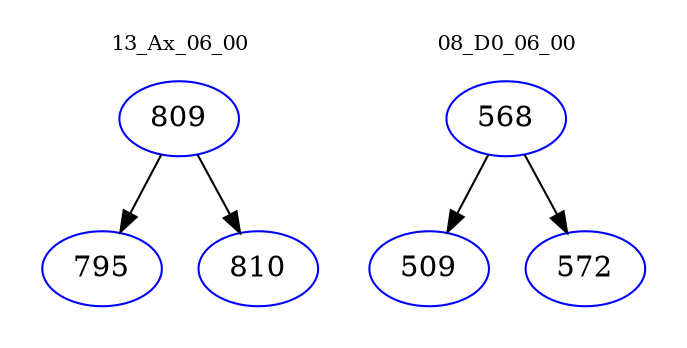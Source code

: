 digraph{
subgraph cluster_0 {
color = white
label = "13_Ax_06_00";
fontsize=10;
T0_809 [label="809", color="blue"]
T0_809 -> T0_795 [color="black"]
T0_795 [label="795", color="blue"]
T0_809 -> T0_810 [color="black"]
T0_810 [label="810", color="blue"]
}
subgraph cluster_1 {
color = white
label = "08_D0_06_00";
fontsize=10;
T1_568 [label="568", color="blue"]
T1_568 -> T1_509 [color="black"]
T1_509 [label="509", color="blue"]
T1_568 -> T1_572 [color="black"]
T1_572 [label="572", color="blue"]
}
}
